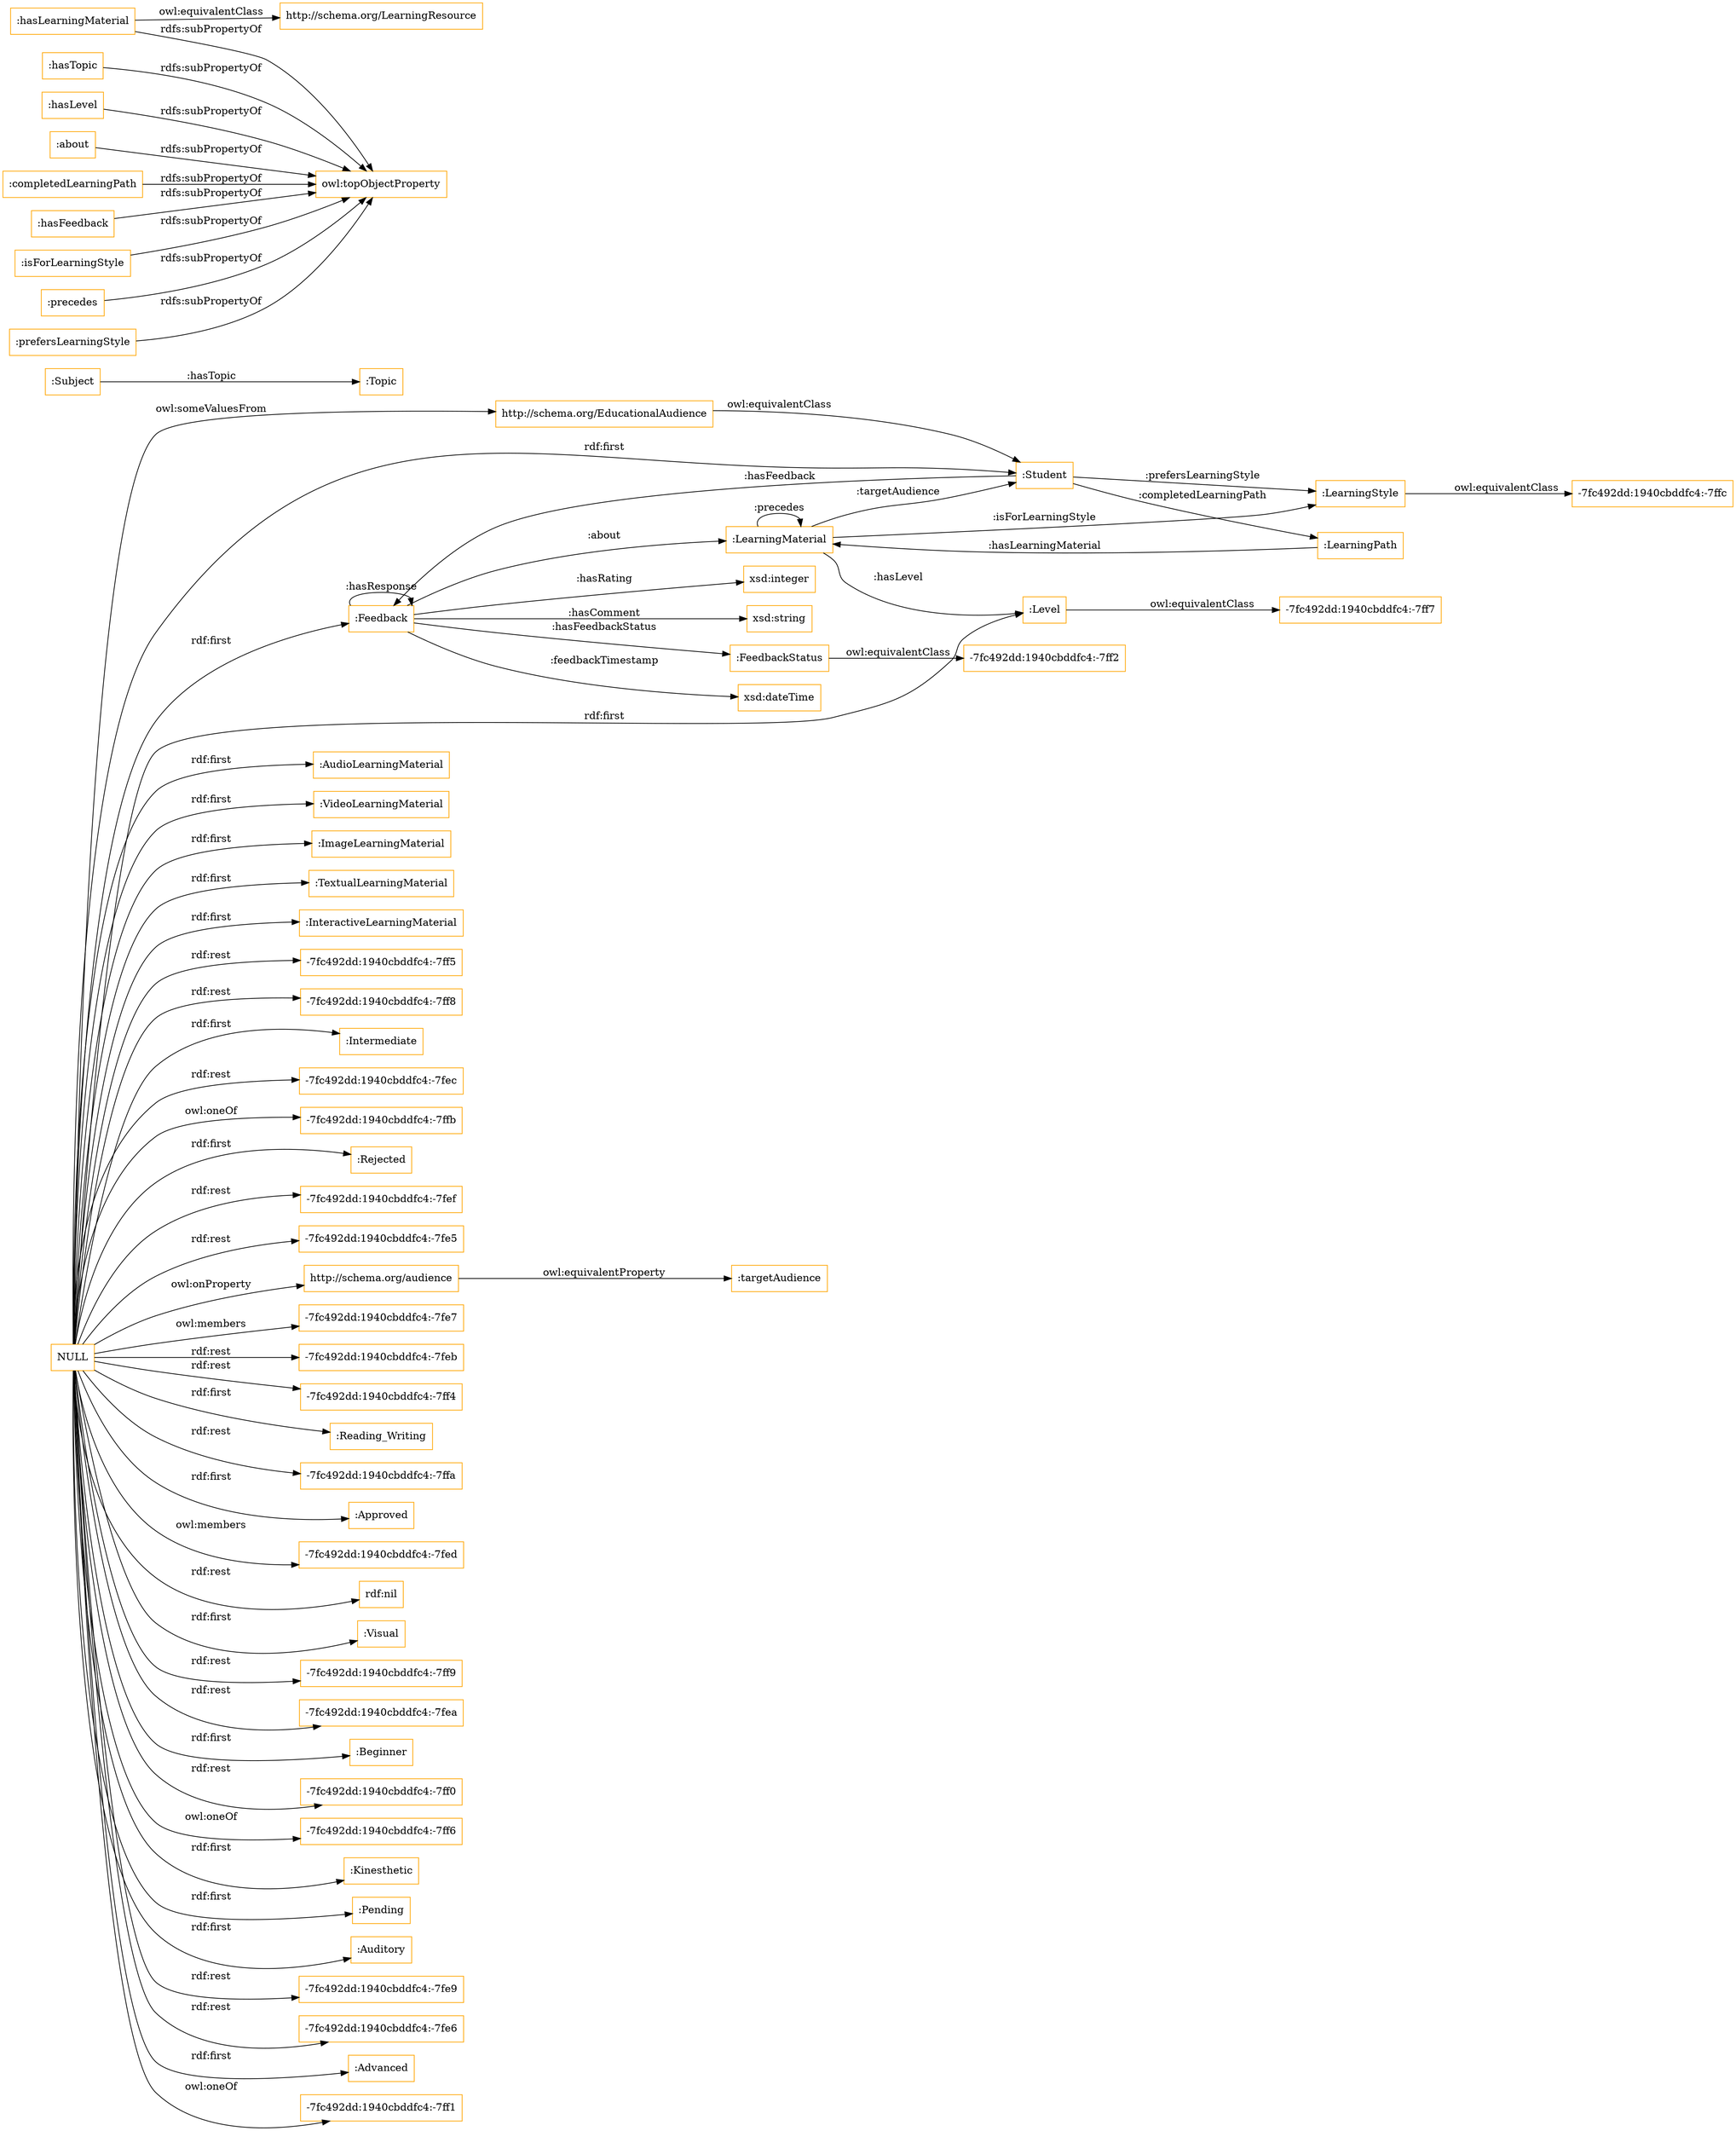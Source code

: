 digraph ar2dtool_diagram { 
rankdir=LR;
size="1501"
node [shape = rectangle, color="orange"]; ":FeedbackStatus" ":AudioLearningMaterial" ":VideoLearningMaterial" ":Subject" "-7fc492dd:1940cbddfc4:-7ff7" "-7fc492dd:1940cbddfc4:-7ffc" "http://schema.org/LearningResource" ":LearningStyle" "http://schema.org/EducationalAudience" ":Topic" ":ImageLearningMaterial" ":Level" ":Student" ":LearningMaterial" ":TextualLearningMaterial" ":LearningPath" ":InteractiveLearningMaterial" ":Feedback" "-7fc492dd:1940cbddfc4:-7ff2" ; /*classes style*/
	"NULL" -> "-7fc492dd:1940cbddfc4:-7ff5" [ label = "rdf:rest" ];
	"NULL" -> "-7fc492dd:1940cbddfc4:-7ff8" [ label = "rdf:rest" ];
	"NULL" -> ":Intermediate" [ label = "rdf:first" ];
	"NULL" -> "-7fc492dd:1940cbddfc4:-7fec" [ label = "rdf:rest" ];
	"NULL" -> "-7fc492dd:1940cbddfc4:-7ffb" [ label = "owl:oneOf" ];
	"NULL" -> ":Rejected" [ label = "rdf:first" ];
	"NULL" -> "http://schema.org/EducationalAudience" [ label = "owl:someValuesFrom" ];
	"NULL" -> "-7fc492dd:1940cbddfc4:-7fef" [ label = "rdf:rest" ];
	"NULL" -> "-7fc492dd:1940cbddfc4:-7fe5" [ label = "rdf:rest" ];
	"NULL" -> "http://schema.org/audience" [ label = "owl:onProperty" ];
	"NULL" -> ":Level" [ label = "rdf:first" ];
	"NULL" -> "-7fc492dd:1940cbddfc4:-7fe7" [ label = "owl:members" ];
	"NULL" -> "-7fc492dd:1940cbddfc4:-7feb" [ label = "rdf:rest" ];
	"NULL" -> "-7fc492dd:1940cbddfc4:-7ff4" [ label = "rdf:rest" ];
	"NULL" -> ":Reading_Writing" [ label = "rdf:first" ];
	"NULL" -> ":TextualLearningMaterial" [ label = "rdf:first" ];
	"NULL" -> "-7fc492dd:1940cbddfc4:-7ffa" [ label = "rdf:rest" ];
	"NULL" -> ":Approved" [ label = "rdf:first" ];
	"NULL" -> "-7fc492dd:1940cbddfc4:-7fed" [ label = "owl:members" ];
	"NULL" -> ":InteractiveLearningMaterial" [ label = "rdf:first" ];
	"NULL" -> "rdf:nil" [ label = "rdf:rest" ];
	"NULL" -> ":ImageLearningMaterial" [ label = "rdf:first" ];
	"NULL" -> ":Visual" [ label = "rdf:first" ];
	"NULL" -> ":Feedback" [ label = "rdf:first" ];
	"NULL" -> "-7fc492dd:1940cbddfc4:-7ff9" [ label = "rdf:rest" ];
	"NULL" -> "-7fc492dd:1940cbddfc4:-7fea" [ label = "rdf:rest" ];
	"NULL" -> ":Beginner" [ label = "rdf:first" ];
	"NULL" -> "-7fc492dd:1940cbddfc4:-7ff0" [ label = "rdf:rest" ];
	"NULL" -> "-7fc492dd:1940cbddfc4:-7ff6" [ label = "owl:oneOf" ];
	"NULL" -> ":Kinesthetic" [ label = "rdf:first" ];
	"NULL" -> ":Pending" [ label = "rdf:first" ];
	"NULL" -> ":Auditory" [ label = "rdf:first" ];
	"NULL" -> "-7fc492dd:1940cbddfc4:-7fe9" [ label = "rdf:rest" ];
	"NULL" -> "-7fc492dd:1940cbddfc4:-7fe6" [ label = "rdf:rest" ];
	"NULL" -> ":Student" [ label = "rdf:first" ];
	"NULL" -> ":AudioLearningMaterial" [ label = "rdf:first" ];
	"NULL" -> ":Advanced" [ label = "rdf:first" ];
	"NULL" -> "-7fc492dd:1940cbddfc4:-7ff1" [ label = "owl:oneOf" ];
	"NULL" -> ":VideoLearningMaterial" [ label = "rdf:first" ];
	":hasTopic" -> "owl:topObjectProperty" [ label = "rdfs:subPropertyOf" ];
	"http://schema.org/audience" -> ":targetAudience" [ label = "owl:equivalentProperty" ];
	":hasLevel" -> "owl:topObjectProperty" [ label = "rdfs:subPropertyOf" ];
	":FeedbackStatus" -> "-7fc492dd:1940cbddfc4:-7ff2" [ label = "owl:equivalentClass" ];
	":about" -> "owl:topObjectProperty" [ label = "rdfs:subPropertyOf" ];
	":hasLearningMaterial" -> "http://schema.org/LearningResource" [ label = "owl:equivalentClass" ];
	":hasLearningMaterial" -> "owl:topObjectProperty" [ label = "rdfs:subPropertyOf" ];
	":completedLearningPath" -> "owl:topObjectProperty" [ label = "rdfs:subPropertyOf" ];
	"http://schema.org/EducationalAudience" -> ":Student" [ label = "owl:equivalentClass" ];
	":Level" -> "-7fc492dd:1940cbddfc4:-7ff7" [ label = "owl:equivalentClass" ];
	":hasFeedback" -> "owl:topObjectProperty" [ label = "rdfs:subPropertyOf" ];
	":isForLearningStyle" -> "owl:topObjectProperty" [ label = "rdfs:subPropertyOf" ];
	":precedes" -> "owl:topObjectProperty" [ label = "rdfs:subPropertyOf" ];
	":prefersLearningStyle" -> "owl:topObjectProperty" [ label = "rdfs:subPropertyOf" ];
	":LearningStyle" -> "-7fc492dd:1940cbddfc4:-7ffc" [ label = "owl:equivalentClass" ];
	":Feedback" -> ":Feedback" [ label = ":hasResponse" ];
	":Feedback" -> ":LearningMaterial" [ label = ":about" ];
	":LearningMaterial" -> ":LearningStyle" [ label = ":isForLearningStyle" ];
	":Feedback" -> "xsd:integer" [ label = ":hasRating" ];
	":LearningPath" -> ":LearningMaterial" [ label = ":hasLearningMaterial" ];
	":Student" -> ":Feedback" [ label = ":hasFeedback" ];
	":Student" -> ":LearningStyle" [ label = ":prefersLearningStyle" ];
	":Feedback" -> ":FeedbackStatus" [ label = ":hasFeedbackStatus" ];
	":Feedback" -> "xsd:string" [ label = ":hasComment" ];
	":Subject" -> ":Topic" [ label = ":hasTopic" ];
	":Feedback" -> "xsd:dateTime" [ label = ":feedbackTimestamp" ];
	":LearningMaterial" -> ":Student" [ label = ":targetAudience" ];
	":LearningMaterial" -> ":Level" [ label = ":hasLevel" ];
	":LearningMaterial" -> ":LearningMaterial" [ label = ":precedes" ];
	":Student" -> ":LearningPath" [ label = ":completedLearningPath" ];

}
